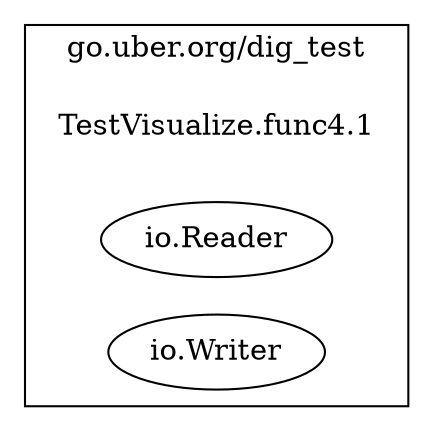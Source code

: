 digraph {
	rankdir=RL;
	graph [compound=true];
	subgraph cluster_0 {
		label = "go.uber.org/dig_test";
		constructor_0 [shape=plaintext label="TestVisualize.func4.1"];
		"io.Reader" [label=<io.Reader>];
		"io.Writer" [label=<io.Writer>];
	}
}